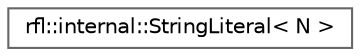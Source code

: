 digraph "类继承关系图"
{
 // LATEX_PDF_SIZE
  bgcolor="transparent";
  edge [fontname=Helvetica,fontsize=10,labelfontname=Helvetica,labelfontsize=10];
  node [fontname=Helvetica,fontsize=10,shape=box,height=0.2,width=0.4];
  rankdir="LR";
  Node0 [id="Node000000",label="rfl::internal::StringLiteral\< N \>",height=0.2,width=0.4,color="grey40", fillcolor="white", style="filled",URL="$structrfl_1_1internal_1_1_string_literal.html",tooltip=" "];
}
